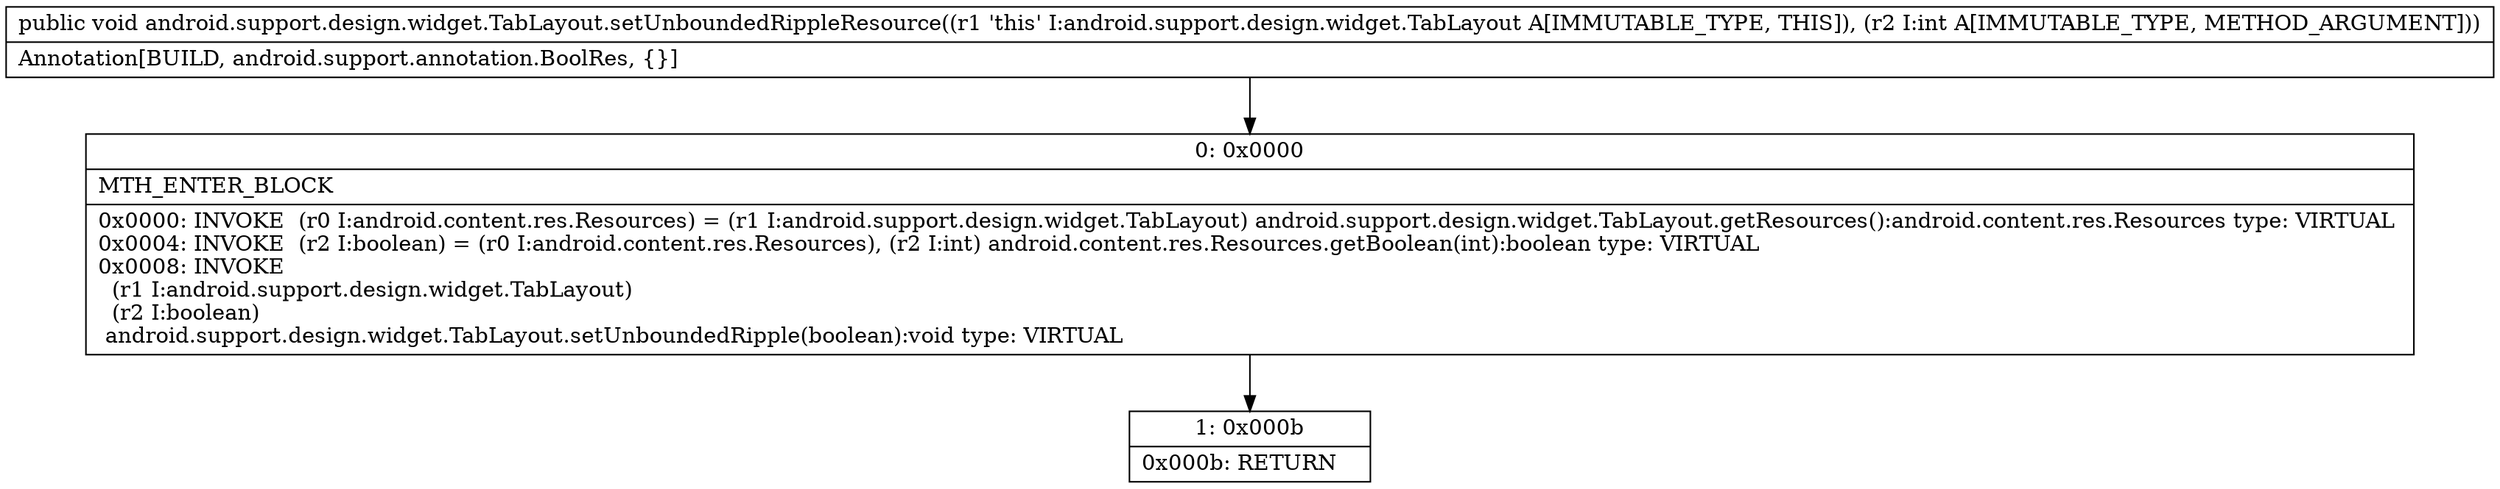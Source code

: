 digraph "CFG forandroid.support.design.widget.TabLayout.setUnboundedRippleResource(I)V" {
Node_0 [shape=record,label="{0\:\ 0x0000|MTH_ENTER_BLOCK\l|0x0000: INVOKE  (r0 I:android.content.res.Resources) = (r1 I:android.support.design.widget.TabLayout) android.support.design.widget.TabLayout.getResources():android.content.res.Resources type: VIRTUAL \l0x0004: INVOKE  (r2 I:boolean) = (r0 I:android.content.res.Resources), (r2 I:int) android.content.res.Resources.getBoolean(int):boolean type: VIRTUAL \l0x0008: INVOKE  \l  (r1 I:android.support.design.widget.TabLayout)\l  (r2 I:boolean)\l android.support.design.widget.TabLayout.setUnboundedRipple(boolean):void type: VIRTUAL \l}"];
Node_1 [shape=record,label="{1\:\ 0x000b|0x000b: RETURN   \l}"];
MethodNode[shape=record,label="{public void android.support.design.widget.TabLayout.setUnboundedRippleResource((r1 'this' I:android.support.design.widget.TabLayout A[IMMUTABLE_TYPE, THIS]), (r2 I:int A[IMMUTABLE_TYPE, METHOD_ARGUMENT]))  | Annotation[BUILD, android.support.annotation.BoolRes, \{\}]\l}"];
MethodNode -> Node_0;
Node_0 -> Node_1;
}

